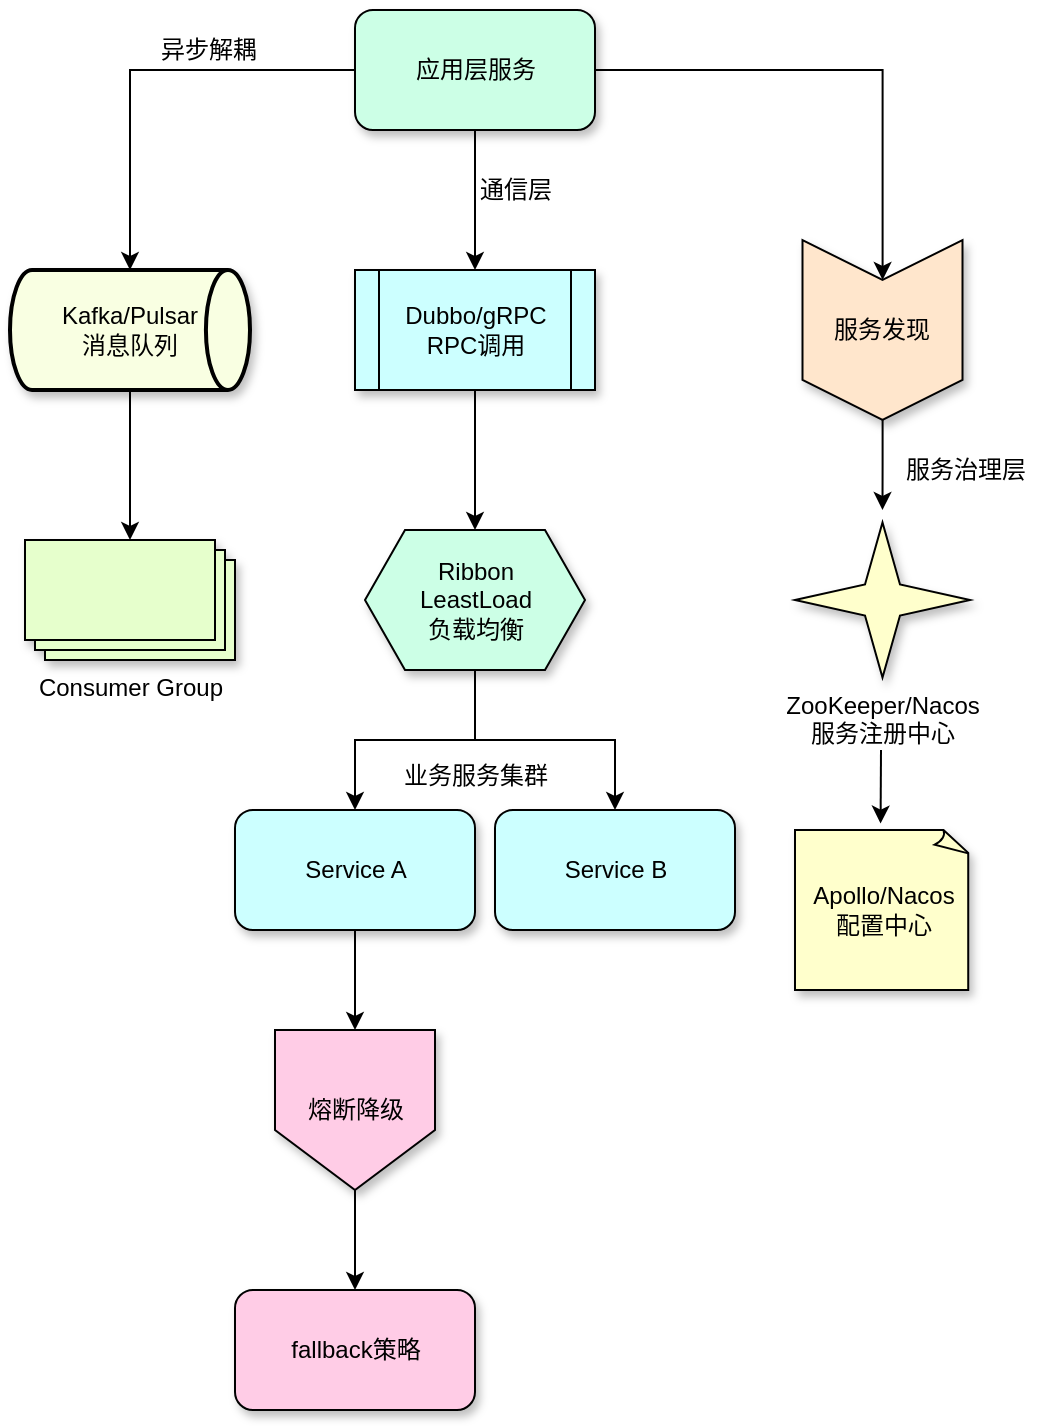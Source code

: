 <mxfile version="28.0.7">
  <diagram name="第 1 页" id="ODsREqekMMjnqByyr8Ic">
    <mxGraphModel dx="1590" dy="773" grid="1" gridSize="10" guides="1" tooltips="1" connect="1" arrows="1" fold="1" page="1" pageScale="1" pageWidth="827" pageHeight="1169" math="0" shadow="0">
      <root>
        <mxCell id="0" />
        <mxCell id="1" parent="0" />
        <mxCell id="aQu_aNu4DZPXpXpqamIp-40" value="" style="group" vertex="1" connectable="0" parent="1">
          <mxGeometry x="150" y="150" width="512.5" height="700" as="geometry" />
        </mxCell>
        <mxCell id="aQu_aNu4DZPXpXpqamIp-19" style="edgeStyle=orthogonalEdgeStyle;rounded=0;orthogonalLoop=1;jettySize=auto;html=1;entryX=0.5;entryY=0;entryDx=0;entryDy=0;" edge="1" parent="aQu_aNu4DZPXpXpqamIp-40" source="aQu_aNu4DZPXpXpqamIp-1" target="aQu_aNu4DZPXpXpqamIp-5">
          <mxGeometry relative="1" as="geometry" />
        </mxCell>
        <mxCell id="aQu_aNu4DZPXpXpqamIp-20" style="edgeStyle=orthogonalEdgeStyle;rounded=0;orthogonalLoop=1;jettySize=auto;html=1;exitX=1;exitY=0.5;exitDx=0;exitDy=0;" edge="1" parent="aQu_aNu4DZPXpXpqamIp-40" source="aQu_aNu4DZPXpXpqamIp-1" target="aQu_aNu4DZPXpXpqamIp-14">
          <mxGeometry relative="1" as="geometry" />
        </mxCell>
        <mxCell id="aQu_aNu4DZPXpXpqamIp-1" value="应用层服务" style="rounded=1;whiteSpace=wrap;html=1;shadow=1;fillColor=#CCFFE6;" vertex="1" parent="aQu_aNu4DZPXpXpqamIp-40">
          <mxGeometry x="172.5" width="120" height="60" as="geometry" />
        </mxCell>
        <mxCell id="aQu_aNu4DZPXpXpqamIp-21" style="edgeStyle=orthogonalEdgeStyle;rounded=0;orthogonalLoop=1;jettySize=auto;html=1;" edge="1" parent="aQu_aNu4DZPXpXpqamIp-40" source="aQu_aNu4DZPXpXpqamIp-2" target="aQu_aNu4DZPXpXpqamIp-3">
          <mxGeometry relative="1" as="geometry" />
        </mxCell>
        <mxCell id="aQu_aNu4DZPXpXpqamIp-2" value="Kafka/Pulsar&lt;br&gt;消息队列" style="strokeWidth=2;html=1;shape=mxgraph.flowchart.direct_data;whiteSpace=wrap;fillColor=#F9FFE2;shadow=1;" vertex="1" parent="aQu_aNu4DZPXpXpqamIp-40">
          <mxGeometry y="130" width="120" height="60" as="geometry" />
        </mxCell>
        <mxCell id="aQu_aNu4DZPXpXpqamIp-3" value="Consumer Group" style="verticalLabelPosition=bottom;verticalAlign=top;html=1;shape=mxgraph.basic.layered_rect;dx=10;outlineConnect=0;whiteSpace=wrap;fillColor=#E6FFCC;shadow=1;" vertex="1" parent="aQu_aNu4DZPXpXpqamIp-40">
          <mxGeometry x="7.5" y="265" width="105" height="60" as="geometry" />
        </mxCell>
        <mxCell id="aQu_aNu4DZPXpXpqamIp-22" style="edgeStyle=orthogonalEdgeStyle;rounded=0;orthogonalLoop=1;jettySize=auto;html=1;entryX=0.5;entryY=0;entryDx=0;entryDy=0;" edge="1" parent="aQu_aNu4DZPXpXpqamIp-40" source="aQu_aNu4DZPXpXpqamIp-5" target="aQu_aNu4DZPXpXpqamIp-6">
          <mxGeometry relative="1" as="geometry" />
        </mxCell>
        <mxCell id="aQu_aNu4DZPXpXpqamIp-5" value="Dubbo/gRPC&lt;br&gt;RPC调用" style="shape=process;whiteSpace=wrap;html=1;backgroundOutline=1;fillColor=#CCFFFF;shadow=1;" vertex="1" parent="aQu_aNu4DZPXpXpqamIp-40">
          <mxGeometry x="172.5" y="130" width="120" height="60" as="geometry" />
        </mxCell>
        <mxCell id="aQu_aNu4DZPXpXpqamIp-6" value="Ribbon&lt;br&gt;LeastLoad&lt;br&gt;负载均衡" style="shape=hexagon;perimeter=hexagonPerimeter2;whiteSpace=wrap;html=1;fixedSize=1;fillColor=#CCFFE6;shadow=1;" vertex="1" parent="aQu_aNu4DZPXpXpqamIp-40">
          <mxGeometry x="177.5" y="260" width="110" height="70" as="geometry" />
        </mxCell>
        <mxCell id="aQu_aNu4DZPXpXpqamIp-14" value="服务发现" style="shape=step;perimeter=stepPerimeter;whiteSpace=wrap;html=1;fixedSize=1;direction=south;fillColor=#FFE6CC;shadow=1;" vertex="1" parent="aQu_aNu4DZPXpXpqamIp-40">
          <mxGeometry x="396.25" y="115" width="80" height="90" as="geometry" />
        </mxCell>
        <mxCell id="aQu_aNu4DZPXpXpqamIp-15" value="ZooKeeper/Nacos&lt;br&gt;服务注册中心" style="verticalLabelPosition=bottom;verticalAlign=top;html=1;shape=mxgraph.basic.4_point_star_2;dx=0.8;fillColor=#FFFFCC;shadow=1;" vertex="1" parent="aQu_aNu4DZPXpXpqamIp-40">
          <mxGeometry x="392.5" y="256.25" width="87.5" height="77.5" as="geometry" />
        </mxCell>
        <mxCell id="aQu_aNu4DZPXpXpqamIp-16" value="Apollo/Nacos&lt;br&gt;配置中心" style="whiteSpace=wrap;html=1;shape=mxgraph.basic.document;fillColor=#FFFFCC;shadow=1;" vertex="1" parent="aQu_aNu4DZPXpXpqamIp-40">
          <mxGeometry x="392.5" y="410" width="87.5" height="80" as="geometry" />
        </mxCell>
        <mxCell id="aQu_aNu4DZPXpXpqamIp-17" style="edgeStyle=orthogonalEdgeStyle;rounded=0;orthogonalLoop=1;jettySize=auto;html=1;entryX=0.5;entryY=0;entryDx=0;entryDy=0;entryPerimeter=0;" edge="1" parent="aQu_aNu4DZPXpXpqamIp-40" source="aQu_aNu4DZPXpXpqamIp-1" target="aQu_aNu4DZPXpXpqamIp-2">
          <mxGeometry relative="1" as="geometry" />
        </mxCell>
        <mxCell id="aQu_aNu4DZPXpXpqamIp-28" style="edgeStyle=orthogonalEdgeStyle;rounded=0;orthogonalLoop=1;jettySize=auto;html=1;entryX=0.489;entryY=-0.04;entryDx=0;entryDy=0;entryPerimeter=0;" edge="1" parent="aQu_aNu4DZPXpXpqamIp-40" target="aQu_aNu4DZPXpXpqamIp-16">
          <mxGeometry relative="1" as="geometry">
            <mxPoint x="435.5" y="370" as="sourcePoint" />
          </mxGeometry>
        </mxCell>
        <mxCell id="aQu_aNu4DZPXpXpqamIp-29" value="异步解耦" style="text;strokeColor=none;align=center;fillColor=none;html=1;verticalAlign=middle;whiteSpace=wrap;rounded=0;" vertex="1" parent="aQu_aNu4DZPXpXpqamIp-40">
          <mxGeometry x="72.5" y="10" width="52.5" height="20" as="geometry" />
        </mxCell>
        <mxCell id="aQu_aNu4DZPXpXpqamIp-30" value="通信层" style="text;strokeColor=none;align=center;fillColor=none;html=1;verticalAlign=middle;whiteSpace=wrap;rounded=0;" vertex="1" parent="aQu_aNu4DZPXpXpqamIp-40">
          <mxGeometry x="232.5" y="80" width="40" height="20" as="geometry" />
        </mxCell>
        <mxCell id="aQu_aNu4DZPXpXpqamIp-38" value="" style="group" vertex="1" connectable="0" parent="aQu_aNu4DZPXpXpqamIp-40">
          <mxGeometry x="112.5" y="370" width="250" height="330" as="geometry" />
        </mxCell>
        <mxCell id="aQu_aNu4DZPXpXpqamIp-25" style="edgeStyle=orthogonalEdgeStyle;rounded=0;orthogonalLoop=1;jettySize=auto;html=1;entryX=0.5;entryY=0;entryDx=0;entryDy=0;" edge="1" parent="aQu_aNu4DZPXpXpqamIp-38" source="aQu_aNu4DZPXpXpqamIp-7" target="aQu_aNu4DZPXpXpqamIp-9">
          <mxGeometry relative="1" as="geometry" />
        </mxCell>
        <mxCell id="aQu_aNu4DZPXpXpqamIp-7" value="Service A" style="rounded=1;whiteSpace=wrap;html=1;fillColor=#CCFFFF;shadow=1;" vertex="1" parent="aQu_aNu4DZPXpXpqamIp-38">
          <mxGeometry y="30" width="120" height="60" as="geometry" />
        </mxCell>
        <mxCell id="aQu_aNu4DZPXpXpqamIp-8" value="Service B" style="rounded=1;whiteSpace=wrap;html=1;fillColor=#CCFFFF;shadow=1;" vertex="1" parent="aQu_aNu4DZPXpXpqamIp-38">
          <mxGeometry x="130" y="30" width="120" height="60" as="geometry" />
        </mxCell>
        <mxCell id="aQu_aNu4DZPXpXpqamIp-26" style="edgeStyle=orthogonalEdgeStyle;rounded=0;orthogonalLoop=1;jettySize=auto;html=1;exitX=0.5;exitY=1;exitDx=0;exitDy=0;" edge="1" parent="aQu_aNu4DZPXpXpqamIp-38" source="aQu_aNu4DZPXpXpqamIp-9" target="aQu_aNu4DZPXpXpqamIp-12">
          <mxGeometry relative="1" as="geometry" />
        </mxCell>
        <mxCell id="aQu_aNu4DZPXpXpqamIp-9" value="熔断降级" style="shape=offPageConnector;whiteSpace=wrap;html=1;fillColor=#FFCCE6;shadow=1;" vertex="1" parent="aQu_aNu4DZPXpXpqamIp-38">
          <mxGeometry x="20" y="140" width="80" height="80" as="geometry" />
        </mxCell>
        <mxCell id="aQu_aNu4DZPXpXpqamIp-12" value="fallback策略" style="rounded=1;whiteSpace=wrap;html=1;fillColor=#FFCCE6;shadow=1;" vertex="1" parent="aQu_aNu4DZPXpXpqamIp-38">
          <mxGeometry y="270" width="120" height="60" as="geometry" />
        </mxCell>
        <mxCell id="aQu_aNu4DZPXpXpqamIp-31" value="业务服务集群" style="text;strokeColor=none;align=center;fillColor=none;html=1;verticalAlign=middle;whiteSpace=wrap;rounded=0;" vertex="1" parent="aQu_aNu4DZPXpXpqamIp-38">
          <mxGeometry x="80" width="80" height="25" as="geometry" />
        </mxCell>
        <mxCell id="aQu_aNu4DZPXpXpqamIp-39" value="" style="group" vertex="1" connectable="0" parent="aQu_aNu4DZPXpXpqamIp-40">
          <mxGeometry x="436.25" y="220" width="76.25" height="30.0" as="geometry" />
        </mxCell>
        <mxCell id="aQu_aNu4DZPXpXpqamIp-27" style="edgeStyle=orthogonalEdgeStyle;rounded=0;orthogonalLoop=1;jettySize=auto;html=1;" edge="1" parent="aQu_aNu4DZPXpXpqamIp-39" source="aQu_aNu4DZPXpXpqamIp-14">
          <mxGeometry relative="1" as="geometry">
            <mxPoint y="30.0" as="targetPoint" />
          </mxGeometry>
        </mxCell>
        <mxCell id="aQu_aNu4DZPXpXpqamIp-32" value="服务治理层" style="text;strokeColor=none;align=center;fillColor=none;html=1;verticalAlign=middle;whiteSpace=wrap;rounded=0;" vertex="1" parent="aQu_aNu4DZPXpXpqamIp-39">
          <mxGeometry x="6.25" width="70" height="20" as="geometry" />
        </mxCell>
        <mxCell id="aQu_aNu4DZPXpXpqamIp-23" style="edgeStyle=orthogonalEdgeStyle;rounded=0;orthogonalLoop=1;jettySize=auto;html=1;exitX=0.5;exitY=1;exitDx=0;exitDy=0;entryX=0.5;entryY=0;entryDx=0;entryDy=0;" edge="1" parent="aQu_aNu4DZPXpXpqamIp-40" source="aQu_aNu4DZPXpXpqamIp-6" target="aQu_aNu4DZPXpXpqamIp-7">
          <mxGeometry relative="1" as="geometry" />
        </mxCell>
        <mxCell id="aQu_aNu4DZPXpXpqamIp-24" style="edgeStyle=orthogonalEdgeStyle;rounded=0;orthogonalLoop=1;jettySize=auto;html=1;exitX=0.5;exitY=1;exitDx=0;exitDy=0;entryX=0.5;entryY=0;entryDx=0;entryDy=0;" edge="1" parent="aQu_aNu4DZPXpXpqamIp-40" source="aQu_aNu4DZPXpXpqamIp-6" target="aQu_aNu4DZPXpXpqamIp-8">
          <mxGeometry relative="1" as="geometry" />
        </mxCell>
      </root>
    </mxGraphModel>
  </diagram>
</mxfile>
